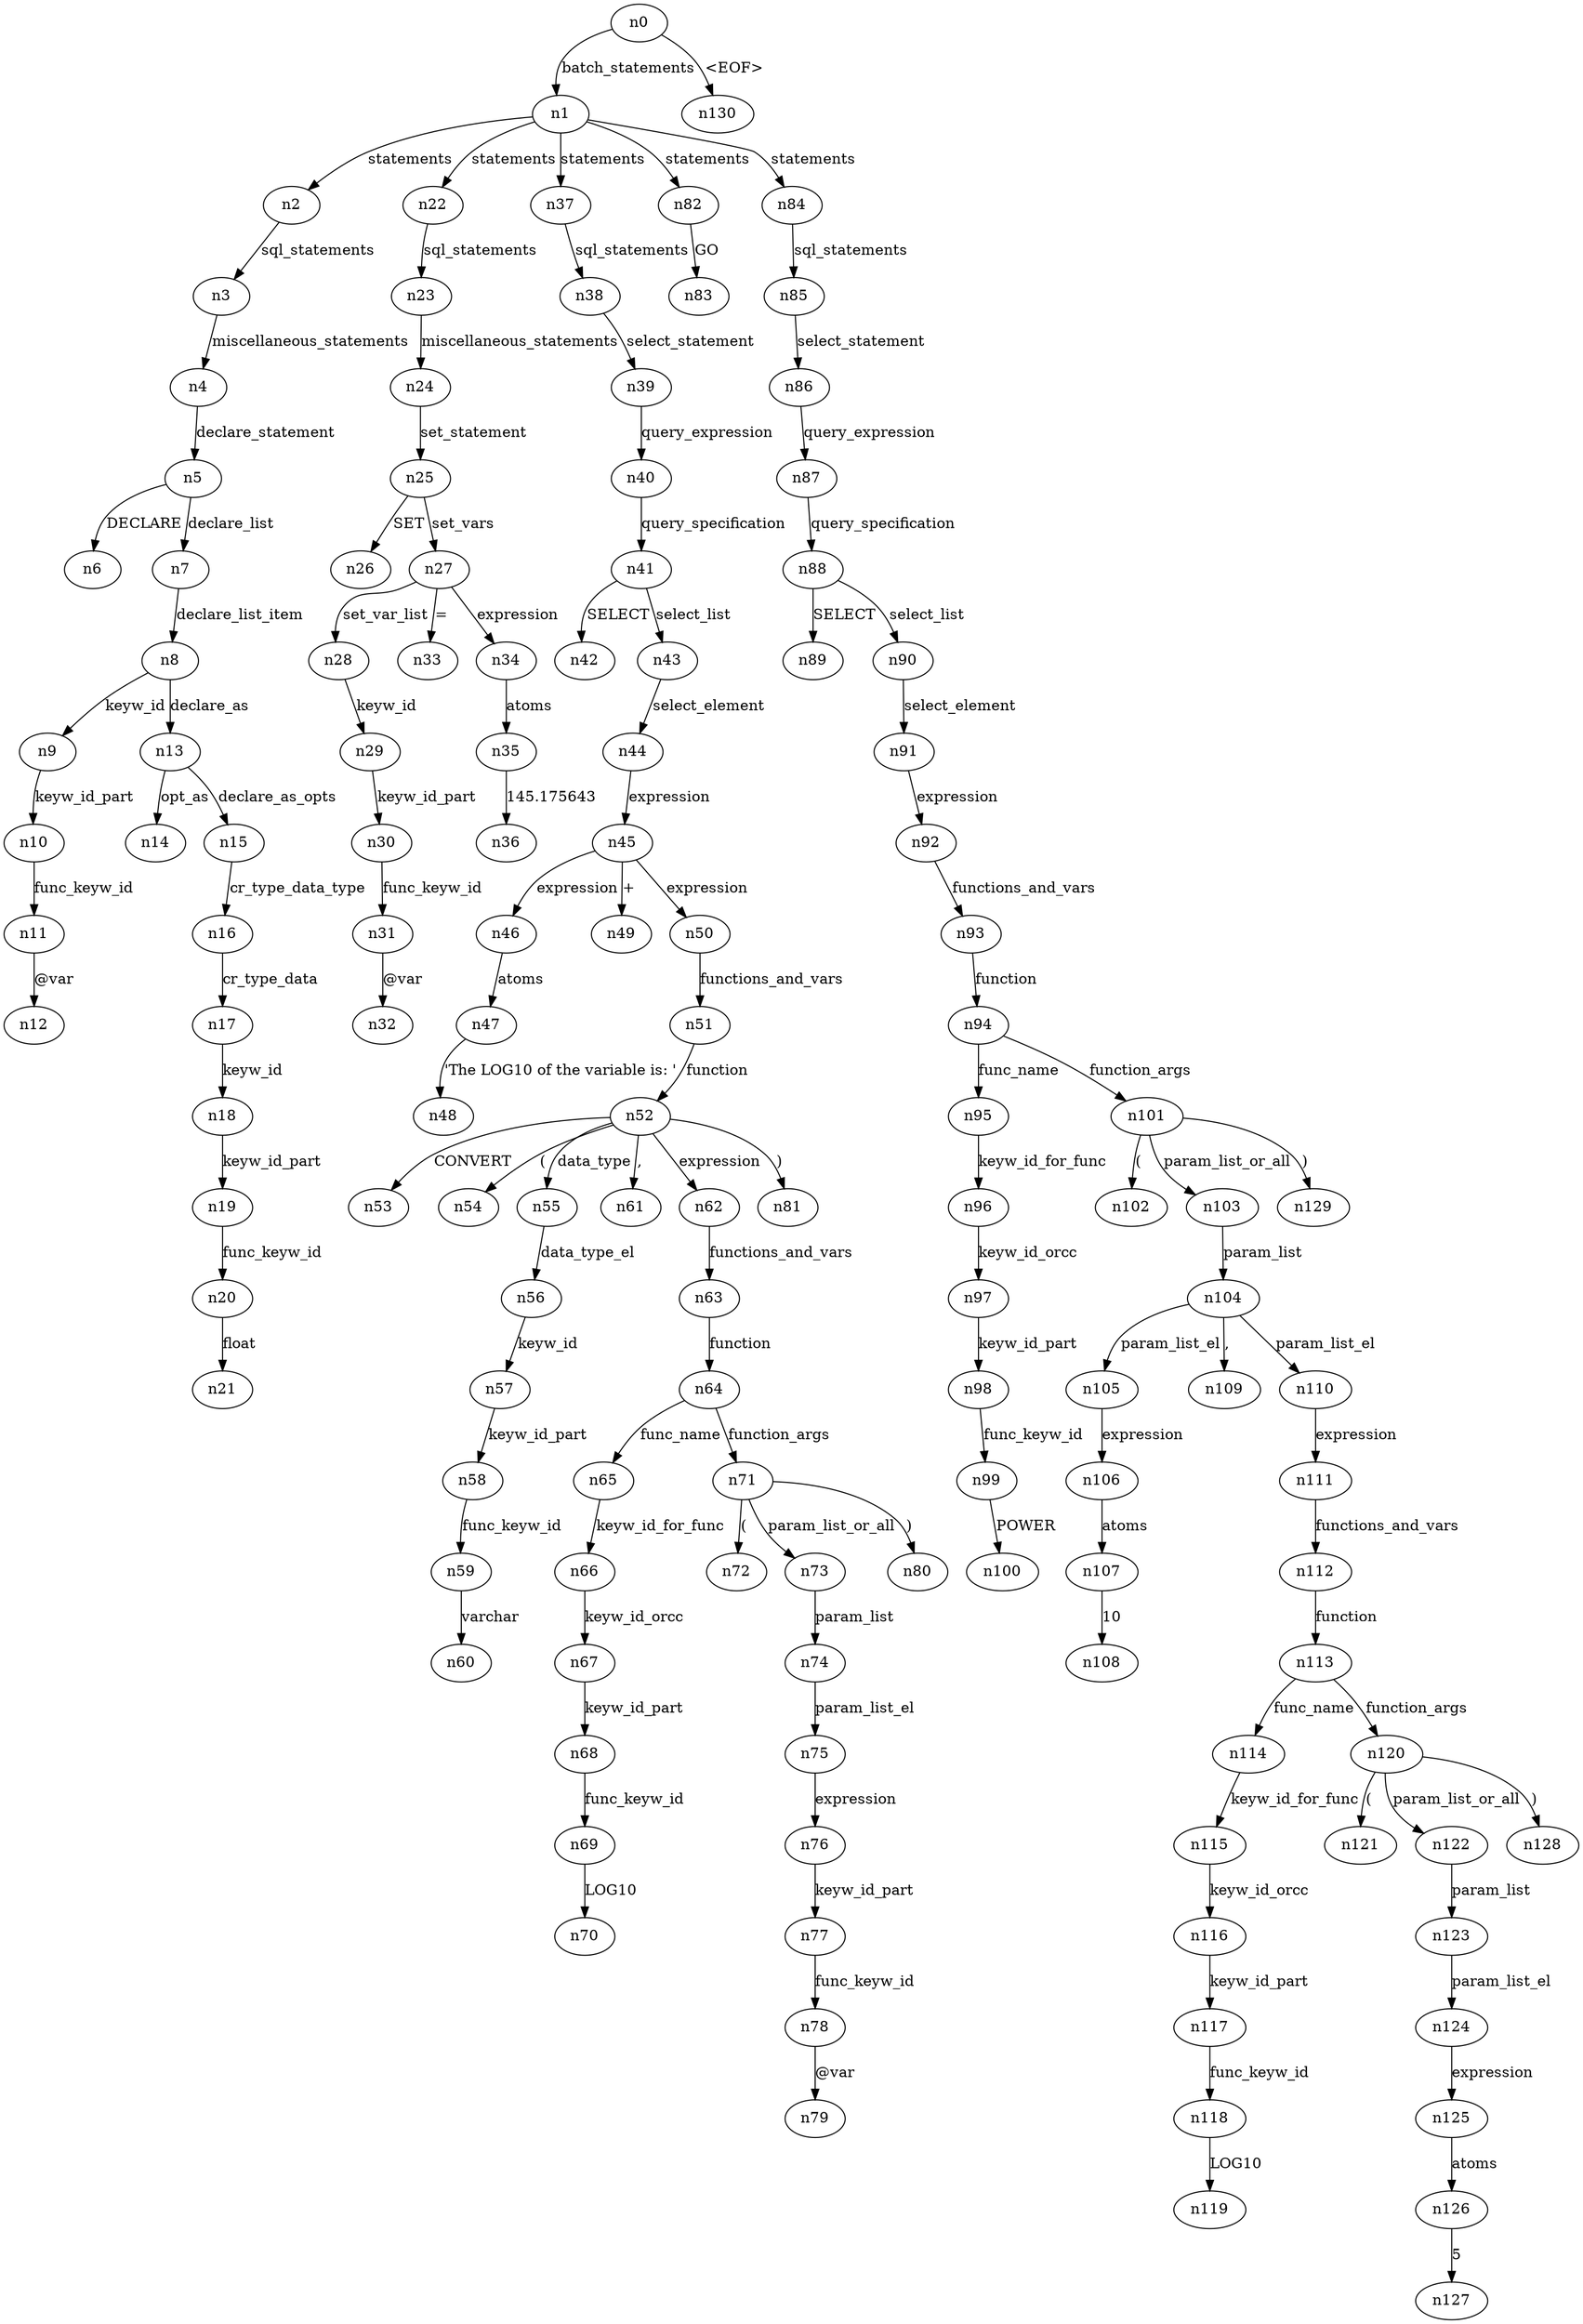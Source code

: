 digraph ParseTree {
  n0 -> n1 [label="batch_statements"];
  n1 -> n2 [label="statements"];
  n2 -> n3 [label="sql_statements"];
  n3 -> n4 [label="miscellaneous_statements"];
  n4 -> n5 [label="declare_statement"];
  n5 -> n6 [label="DECLARE"];
  n5 -> n7 [label="declare_list"];
  n7 -> n8 [label="declare_list_item"];
  n8 -> n9 [label="keyw_id"];
  n9 -> n10 [label="keyw_id_part"];
  n10 -> n11 [label="func_keyw_id"];
  n11 -> n12 [label="@var"];
  n8 -> n13 [label="declare_as"];
  n13 -> n14 [label="opt_as"];
  n13 -> n15 [label="declare_as_opts"];
  n15 -> n16 [label="cr_type_data_type"];
  n16 -> n17 [label="cr_type_data"];
  n17 -> n18 [label="keyw_id"];
  n18 -> n19 [label="keyw_id_part"];
  n19 -> n20 [label="func_keyw_id"];
  n20 -> n21 [label="float"];
  n1 -> n22 [label="statements"];
  n22 -> n23 [label="sql_statements"];
  n23 -> n24 [label="miscellaneous_statements"];
  n24 -> n25 [label="set_statement"];
  n25 -> n26 [label="SET"];
  n25 -> n27 [label="set_vars"];
  n27 -> n28 [label="set_var_list"];
  n28 -> n29 [label="keyw_id"];
  n29 -> n30 [label="keyw_id_part"];
  n30 -> n31 [label="func_keyw_id"];
  n31 -> n32 [label="@var"];
  n27 -> n33 [label="="];
  n27 -> n34 [label="expression"];
  n34 -> n35 [label="atoms"];
  n35 -> n36 [label="145.175643"];
  n1 -> n37 [label="statements"];
  n37 -> n38 [label="sql_statements"];
  n38 -> n39 [label="select_statement"];
  n39 -> n40 [label="query_expression"];
  n40 -> n41 [label="query_specification"];
  n41 -> n42 [label="SELECT"];
  n41 -> n43 [label="select_list"];
  n43 -> n44 [label="select_element"];
  n44 -> n45 [label="expression"];
  n45 -> n46 [label="expression"];
  n46 -> n47 [label="atoms"];
  n47 -> n48 [label="'The LOG10 of the variable is: '"];
  n45 -> n49 [label="+"];
  n45 -> n50 [label="expression"];
  n50 -> n51 [label="functions_and_vars"];
  n51 -> n52 [label="function"];
  n52 -> n53 [label="CONVERT"];
  n52 -> n54 [label="("];
  n52 -> n55 [label="data_type"];
  n55 -> n56 [label="data_type_el"];
  n56 -> n57 [label="keyw_id"];
  n57 -> n58 [label="keyw_id_part"];
  n58 -> n59 [label="func_keyw_id"];
  n59 -> n60 [label="varchar"];
  n52 -> n61 [label=","];
  n52 -> n62 [label="expression"];
  n62 -> n63 [label="functions_and_vars"];
  n63 -> n64 [label="function"];
  n64 -> n65 [label="func_name"];
  n65 -> n66 [label="keyw_id_for_func"];
  n66 -> n67 [label="keyw_id_orcc"];
  n67 -> n68 [label="keyw_id_part"];
  n68 -> n69 [label="func_keyw_id"];
  n69 -> n70 [label="LOG10"];
  n64 -> n71 [label="function_args"];
  n71 -> n72 [label="("];
  n71 -> n73 [label="param_list_or_all"];
  n73 -> n74 [label="param_list"];
  n74 -> n75 [label="param_list_el"];
  n75 -> n76 [label="expression"];
  n76 -> n77 [label="keyw_id_part"];
  n77 -> n78 [label="func_keyw_id"];
  n78 -> n79 [label="@var"];
  n71 -> n80 [label=")"];
  n52 -> n81 [label=")"];
  n1 -> n82 [label="statements"];
  n82 -> n83 [label="GO"];
  n1 -> n84 [label="statements"];
  n84 -> n85 [label="sql_statements"];
  n85 -> n86 [label="select_statement"];
  n86 -> n87 [label="query_expression"];
  n87 -> n88 [label="query_specification"];
  n88 -> n89 [label="SELECT"];
  n88 -> n90 [label="select_list"];
  n90 -> n91 [label="select_element"];
  n91 -> n92 [label="expression"];
  n92 -> n93 [label="functions_and_vars"];
  n93 -> n94 [label="function"];
  n94 -> n95 [label="func_name"];
  n95 -> n96 [label="keyw_id_for_func"];
  n96 -> n97 [label="keyw_id_orcc"];
  n97 -> n98 [label="keyw_id_part"];
  n98 -> n99 [label="func_keyw_id"];
  n99 -> n100 [label="POWER"];
  n94 -> n101 [label="function_args"];
  n101 -> n102 [label="("];
  n101 -> n103 [label="param_list_or_all"];
  n103 -> n104 [label="param_list"];
  n104 -> n105 [label="param_list_el"];
  n105 -> n106 [label="expression"];
  n106 -> n107 [label="atoms"];
  n107 -> n108 [label="10"];
  n104 -> n109 [label=","];
  n104 -> n110 [label="param_list_el"];
  n110 -> n111 [label="expression"];
  n111 -> n112 [label="functions_and_vars"];
  n112 -> n113 [label="function"];
  n113 -> n114 [label="func_name"];
  n114 -> n115 [label="keyw_id_for_func"];
  n115 -> n116 [label="keyw_id_orcc"];
  n116 -> n117 [label="keyw_id_part"];
  n117 -> n118 [label="func_keyw_id"];
  n118 -> n119 [label="LOG10"];
  n113 -> n120 [label="function_args"];
  n120 -> n121 [label="("];
  n120 -> n122 [label="param_list_or_all"];
  n122 -> n123 [label="param_list"];
  n123 -> n124 [label="param_list_el"];
  n124 -> n125 [label="expression"];
  n125 -> n126 [label="atoms"];
  n126 -> n127 [label="5"];
  n120 -> n128 [label=")"];
  n101 -> n129 [label=")"];
  n0 -> n130 [label="<EOF>"];
}